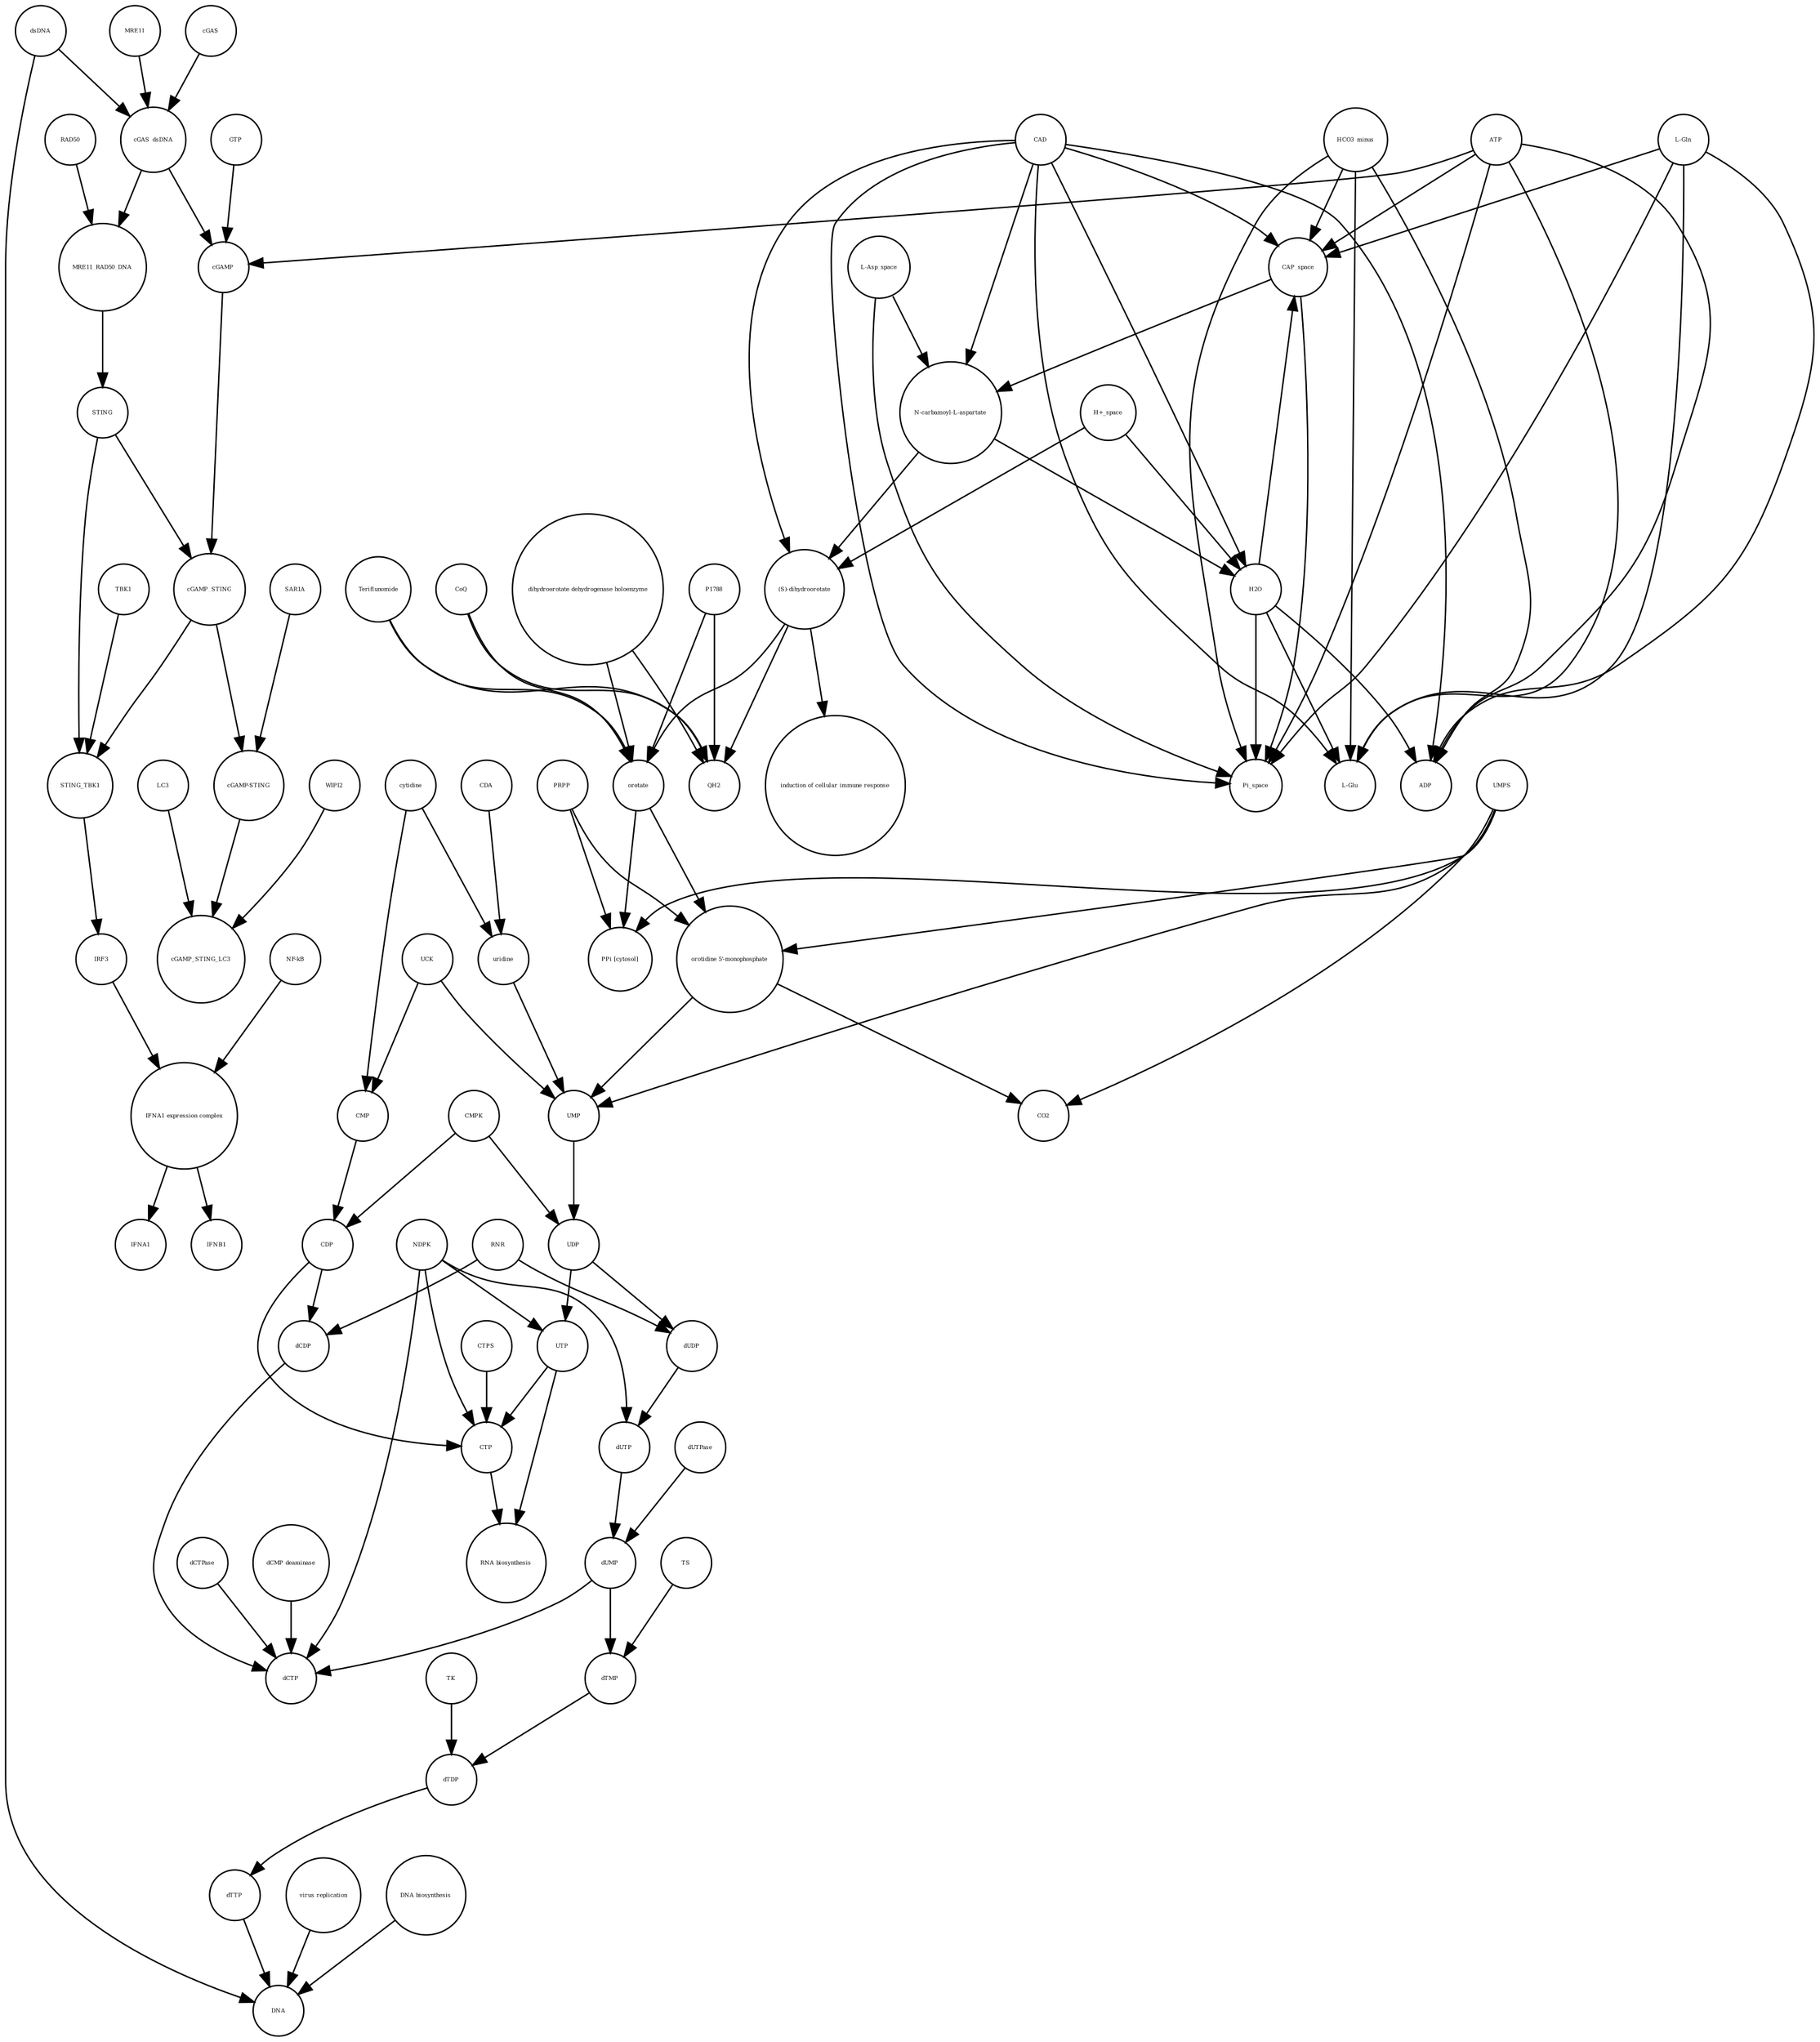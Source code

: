 strict digraph  {
UTP [annotation="", bipartite=0, cls="simple chemical", fontsize=4, label=UTP, shape=circle];
"RNA biosynthesis" [annotation="urn_miriam_obo.go_GO%3A0032774", bipartite=0, cls=phenotype, fontsize=4, label="RNA biosynthesis", shape=circle];
CTP [annotation="", bipartite=0, cls="simple chemical", fontsize=4, label=CTP, shape=circle];
"(S)-dihydroorotate" [annotation="", bipartite=0, cls="simple chemical", fontsize=4, label="(S)-dihydroorotate", shape=circle];
"induction of cellular immune response" [annotation="", bipartite=0, cls=phenotype, fontsize=4, label="induction of cellular immune response", shape=circle];
orotate [annotation="", bipartite=0, cls="simple chemical", fontsize=4, label=orotate, shape=circle];
"H+_space" [annotation="", bipartite=0, cls="simple chemical", fontsize=4, label="H+_space", shape=circle];
"IFNA1 expression complex" [annotation="", bipartite=0, cls=complex, fontsize=4, label="IFNA1 expression complex", shape=circle];
SAR1A [annotation="", bipartite=0, cls=macromolecule, fontsize=4, label=SAR1A, shape=circle];
cGAMP_STING_LC3 [annotation="", bipartite=0, cls=complex, fontsize=4, label=cGAMP_STING_LC3, shape=circle];
cGAS [annotation="", bipartite=0, cls=macromolecule, fontsize=4, label=cGAS, shape=circle];
NDPK [annotation="", bipartite=0, cls=macromolecule, fontsize=4, label=NDPK, shape=circle];
WIPI2 [annotation="", bipartite=0, cls=macromolecule, fontsize=4, label=WIPI2, shape=circle];
dTTP [annotation="", bipartite=0, cls="simple chemical", fontsize=4, label=dTTP, shape=circle];
dsDNA [annotation="", bipartite=0, cls="simple chemical", fontsize=4, label=dsDNA, shape=circle];
CMP [annotation="", bipartite=0, cls="simple chemical", fontsize=4, label=CMP, shape=circle];
IFNB1 [annotation="", bipartite=0, cls="nucleic acid feature", fontsize=4, label=IFNB1, shape=circle];
CAP_space [annotation="", bipartite=0, cls="simple chemical", fontsize=4, label=CAP_space, shape=circle];
MRE11 [annotation="", bipartite=0, cls="macromolecule multimer", fontsize=4, label=MRE11, shape=circle];
IRF3 [annotation="", bipartite=0, cls="macromolecule multimer", fontsize=4, label=IRF3, shape=circle];
UDP [annotation="", bipartite=0, cls="simple chemical", fontsize=4, label=UDP, shape=circle];
LC3 [annotation="", bipartite=0, cls=macromolecule, fontsize=4, label=LC3, shape=circle];
RAD50 [annotation="", bipartite=0, cls="macromolecule multimer", fontsize=4, label=RAD50, shape=circle];
Teriflunomide [annotation="", bipartite=0, cls="simple chemical", fontsize=4, label=Teriflunomide, shape=circle];
"NF-kB" [annotation="", bipartite=0, cls=complex, fontsize=4, label="NF-kB", shape=circle];
"L-Glu" [annotation="", bipartite=0, cls="simple chemical", fontsize=4, label="L-Glu", shape=circle];
UMP [annotation="", bipartite=0, cls="simple chemical", fontsize=4, label=UMP, shape=circle];
"dihydroorotate dehydrogenase holoenzyme" [annotation="", bipartite=0, cls="simple chemical", fontsize=4, label="dihydroorotate dehydrogenase holoenzyme", shape=circle];
UCK [annotation="", bipartite=0, cls=macromolecule, fontsize=4, label=UCK, shape=circle];
dUDP [annotation="", bipartite=0, cls="simple chemical", fontsize=4, label=dUDP, shape=circle];
P1788 [annotation="", bipartite=0, cls="simple chemical", fontsize=4, label=P1788, shape=circle];
CMPK [annotation="", bipartite=0, cls=macromolecule, fontsize=4, label=CMPK, shape=circle];
DNA [annotation="", bipartite=0, cls="nucleic acid feature", fontsize=4, label=DNA, shape=circle];
CO2 [annotation="", bipartite=0, cls="simple chemical", fontsize=4, label=CO2, shape=circle];
"virus replication" [annotation="", bipartite=0, cls=phenotype, fontsize=4, label="virus replication", shape=circle];
dCTPase [annotation="", bipartite=0, cls=macromolecule, fontsize=4, label=dCTPase, shape=circle];
"dCMP deaminase" [annotation="", bipartite=0, cls=macromolecule, fontsize=4, label="dCMP deaminase", shape=circle];
CDA [annotation="", bipartite=0, cls=macromolecule, fontsize=4, label=CDA, shape=circle];
dCTP [annotation="", bipartite=0, cls="simple chemical", fontsize=4, label=dCTP, shape=circle];
cGAMP [annotation="", bipartite=0, cls="simple chemical", fontsize=4, label=cGAMP, shape=circle];
"N-carbamoyl-L-aspartate" [annotation="", bipartite=0, cls="simple chemical", fontsize=4, label="N-carbamoyl-L-aspartate", shape=circle];
PRPP [annotation="", bipartite=0, cls="simple chemical", fontsize=4, label=PRPP, shape=circle];
CoQ [annotation="", bipartite=0, cls="simple chemical", fontsize=4, label=CoQ, shape=circle];
CAD [annotation="", bipartite=0, cls=macromolecule, fontsize=4, label=CAD, shape=circle];
"L-Gln" [annotation="", bipartite=0, cls="simple chemical", fontsize=4, label="L-Gln", shape=circle];
dCDP [annotation="", bipartite=0, cls="simple chemical", fontsize=4, label=dCDP, shape=circle];
MRE11_RAD50_DNA [annotation="", bipartite=0, cls=complex, fontsize=4, label=MRE11_RAD50_DNA, shape=circle];
"L-Asp_space" [annotation="", bipartite=0, cls="simple chemical", fontsize=4, label="L-Asp_space", shape=circle];
STING_TBK1 [annotation="", bipartite=0, cls=complex, fontsize=4, label=STING_TBK1, shape=circle];
dTMP [annotation="", bipartite=0, cls="simple chemical", fontsize=4, label=dTMP, shape=circle];
uridine [annotation="", bipartite=0, cls="simple chemical", fontsize=4, label=uridine, shape=circle];
cGAS_dsDNA [annotation="", bipartite=0, cls=complex, fontsize=4, label=cGAS_dsDNA, shape=circle];
HCO3_minus [annotation="", bipartite=0, cls="simple chemical", fontsize=4, label=HCO3_minus, shape=circle];
CTPS [annotation="", bipartite=0, cls=macromolecule, fontsize=4, label=CTPS, shape=circle];
dUTP [annotation="", bipartite=0, cls="simple chemical", fontsize=4, label=dUTP, shape=circle];
TS [annotation="", bipartite=0, cls=macromolecule, fontsize=4, label=TS, shape=circle];
GTP [annotation="", bipartite=0, cls="simple chemical", fontsize=4, label=GTP, shape=circle];
cGAMP_STING [annotation="", bipartite=0, cls=complex, fontsize=4, label=cGAMP_STING, shape=circle];
"orotidine 5'-monophosphate" [annotation="", bipartite=0, cls="simple chemical", fontsize=4, label="orotidine 5'-monophosphate", shape=circle];
"DNA biosynthesis" [annotation="urn_miriam_obo.go_GO%3A0071897", bipartite=0, cls=phenotype, fontsize=4, label="DNA biosynthesis", shape=circle];
Pi_space [annotation="", bipartite=0, cls="simple chemical", fontsize=4, label=Pi_space, shape=circle];
CDP [annotation="", bipartite=0, cls="simple chemical", fontsize=4, label=CDP, shape=circle];
TK [annotation="", bipartite=0, cls=macromolecule, fontsize=4, label=TK, shape=circle];
UMPS [annotation="", bipartite=0, cls="macromolecule multimer", fontsize=4, label=UMPS, shape=circle];
cytidine [annotation="", bipartite=0, cls="simple chemical", fontsize=4, label=cytidine, shape=circle];
STING [annotation="", bipartite=0, cls="macromolecule multimer", fontsize=4, label=STING, shape=circle];
H2O [annotation="", bipartite=0, cls="simple chemical", fontsize=4, label=H2O, shape=circle];
dUMP [annotation="", bipartite=0, cls="simple chemical", fontsize=4, label=dUMP, shape=circle];
QH2 [annotation="", bipartite=0, cls="simple chemical", fontsize=4, label=QH2, shape=circle];
dTDP [annotation="", bipartite=0, cls="simple chemical", fontsize=4, label=dTDP, shape=circle];
"PPi [cytosol]" [annotation="", bipartite=0, cls="simple chemical", fontsize=4, label="PPi [cytosol]", shape=circle];
TBK1 [annotation="", bipartite=0, cls=macromolecule, fontsize=4, label=TBK1, shape=circle];
RNR [annotation="", bipartite=0, cls=macromolecule, fontsize=4, label=RNR, shape=circle];
ADP [annotation="", bipartite=0, cls="simple chemical", fontsize=4, label=ADP, shape=circle];
dUTPase [annotation="", bipartite=0, cls=macromolecule, fontsize=4, label=dUTPase, shape=circle];
"cGAMP-STING" [annotation="", bipartite=0, cls=complex, fontsize=4, label="cGAMP-STING", shape=circle];
ATP [annotation="", bipartite=0, cls="simple chemical", fontsize=4, label=ATP, shape=circle];
IFNA1 [annotation="", bipartite=0, cls="nucleic acid feature", fontsize=4, label=IFNA1, shape=circle];
UTP -> "RNA biosynthesis"  [annotation="", interaction_type="necessary stimulation"];
UTP -> CTP  [annotation="", interaction_type=production];
CTP -> "RNA biosynthesis"  [annotation="", interaction_type="necessary stimulation"];
"(S)-dihydroorotate" -> "induction of cellular immune response"  [annotation="", interaction_type="necessary stimulation"];
"(S)-dihydroorotate" -> QH2  [annotation="", interaction_type=production];
"(S)-dihydroorotate" -> orotate  [annotation="", interaction_type=production];
orotate -> "PPi [cytosol]"  [annotation="", interaction_type=production];
orotate -> "orotidine 5'-monophosphate"  [annotation="", interaction_type=production];
"H+_space" -> H2O  [annotation="", interaction_type=production];
"H+_space" -> "(S)-dihydroorotate"  [annotation="", interaction_type=production];
"IFNA1 expression complex" -> IFNA1  [annotation="", interaction_type=stimulation];
"IFNA1 expression complex" -> IFNB1  [annotation="", interaction_type=stimulation];
SAR1A -> "cGAMP-STING"  [annotation="", interaction_type=catalysis];
cGAS -> cGAS_dsDNA  [annotation="", interaction_type=production];
NDPK -> dCTP  [annotation="", interaction_type=catalysis];
NDPK -> dUTP  [annotation="", interaction_type=catalysis];
NDPK -> UTP  [annotation="", interaction_type=catalysis];
NDPK -> CTP  [annotation="", interaction_type=catalysis];
WIPI2 -> cGAMP_STING_LC3  [annotation="", interaction_type=catalysis];
dTTP -> DNA  [annotation="", interaction_type=production];
dsDNA -> cGAS_dsDNA  [annotation="", interaction_type=production];
dsDNA -> DNA  [annotation="", interaction_type=production];
CMP -> CDP  [annotation="", interaction_type=production];
CAP_space -> "N-carbamoyl-L-aspartate"  [annotation="", interaction_type=production];
CAP_space -> Pi_space  [annotation="", interaction_type=production];
MRE11 -> cGAS_dsDNA  [annotation="", interaction_type=production];
IRF3 -> "IFNA1 expression complex"  [annotation="", interaction_type=production];
UDP -> UTP  [annotation="", interaction_type=production];
UDP -> dUDP  [annotation="", interaction_type=production];
LC3 -> cGAMP_STING_LC3  [annotation="", interaction_type=production];
RAD50 -> MRE11_RAD50_DNA  [annotation="", interaction_type=production];
Teriflunomide -> QH2  [annotation=urn_miriam_reactome_REACT_1698, interaction_type=inhibition];
Teriflunomide -> orotate  [annotation=urn_miriam_reactome_REACT_1698, interaction_type=inhibition];
"NF-kB" -> "IFNA1 expression complex"  [annotation="", interaction_type=production];
UMP -> UDP  [annotation="", interaction_type=production];
"dihydroorotate dehydrogenase holoenzyme" -> QH2  [annotation=urn_miriam_reactome_REACT_1698, interaction_type=catalysis];
"dihydroorotate dehydrogenase holoenzyme" -> orotate  [annotation=urn_miriam_reactome_REACT_1698, interaction_type=catalysis];
UCK -> CMP  [annotation="", interaction_type=catalysis];
UCK -> UMP  [annotation="", interaction_type=catalysis];
dUDP -> dUTP  [annotation="", interaction_type=production];
P1788 -> QH2  [annotation=urn_miriam_reactome_REACT_1698, interaction_type=inhibition];
P1788 -> orotate  [annotation=urn_miriam_reactome_REACT_1698, interaction_type=inhibition];
CMPK -> UDP  [annotation="", interaction_type=catalysis];
CMPK -> CDP  [annotation="", interaction_type=catalysis];
"virus replication" -> DNA  [annotation="", interaction_type=inhibition];
dCTPase -> dCTP  [annotation="", interaction_type=catalysis];
"dCMP deaminase" -> dCTP  [annotation="", interaction_type=catalysis];
CDA -> uridine  [annotation="", interaction_type=catalysis];
cGAMP -> cGAMP_STING  [annotation="", interaction_type=production];
"N-carbamoyl-L-aspartate" -> H2O  [annotation="", interaction_type=production];
"N-carbamoyl-L-aspartate" -> "(S)-dihydroorotate"  [annotation="", interaction_type=production];
PRPP -> "PPi [cytosol]"  [annotation="", interaction_type=production];
PRPP -> "orotidine 5'-monophosphate"  [annotation="", interaction_type=production];
CoQ -> QH2  [annotation="", interaction_type=production];
CoQ -> orotate  [annotation="", interaction_type=production];
CAD -> "N-carbamoyl-L-aspartate"  [annotation=urn_miriam_reactome_REACT_1698, interaction_type=catalysis];
CAD -> Pi_space  [annotation=urn_miriam_reactome_REACT_1698, interaction_type=catalysis];
CAD -> H2O  [annotation=urn_miriam_reactome_REACT_1698, interaction_type=catalysis];
CAD -> "(S)-dihydroorotate"  [annotation=urn_miriam_reactome_REACT_1698, interaction_type=catalysis];
CAD -> "L-Glu"  [annotation=urn_miriam_reactome_REACT_1698, interaction_type=catalysis];
CAD -> ADP  [annotation=urn_miriam_reactome_REACT_1698, interaction_type=catalysis];
CAD -> CAP_space  [annotation=urn_miriam_reactome_REACT_1698, interaction_type=catalysis];
"L-Gln" -> CAP_space  [annotation="", interaction_type=production];
"L-Gln" -> ADP  [annotation="", interaction_type=production];
"L-Gln" -> "L-Glu"  [annotation="", interaction_type=production];
"L-Gln" -> Pi_space  [annotation="", interaction_type=production];
dCDP -> dCTP  [annotation="", interaction_type=production];
MRE11_RAD50_DNA -> STING  [annotation="", interaction_type=catalysis];
"L-Asp_space" -> "N-carbamoyl-L-aspartate"  [annotation="", interaction_type=production];
"L-Asp_space" -> Pi_space  [annotation="", interaction_type=production];
STING_TBK1 -> IRF3  [annotation="", interaction_type=catalysis];
dTMP -> dTDP  [annotation="", interaction_type=production];
uridine -> UMP  [annotation="", interaction_type=production];
cGAS_dsDNA -> cGAMP  [annotation="", interaction_type=catalysis];
cGAS_dsDNA -> MRE11_RAD50_DNA  [annotation="", interaction_type=production];
HCO3_minus -> CAP_space  [annotation="", interaction_type=production];
HCO3_minus -> ADP  [annotation="", interaction_type=production];
HCO3_minus -> "L-Glu"  [annotation="", interaction_type=production];
HCO3_minus -> Pi_space  [annotation="", interaction_type=production];
CTPS -> CTP  [annotation="", interaction_type=catalysis];
dUTP -> dUMP  [annotation="", interaction_type=production];
TS -> dTMP  [annotation="", interaction_type=catalysis];
GTP -> cGAMP  [annotation="", interaction_type=production];
cGAMP_STING -> STING_TBK1  [annotation="", interaction_type=production];
cGAMP_STING -> "cGAMP-STING"  [annotation="", interaction_type=production];
"orotidine 5'-monophosphate" -> CO2  [annotation="", interaction_type=production];
"orotidine 5'-monophosphate" -> UMP  [annotation="", interaction_type=production];
"DNA biosynthesis" -> DNA  [annotation="", interaction_type=catalysis];
CDP -> dCDP  [annotation="", interaction_type=production];
CDP -> CTP  [annotation="", interaction_type=production];
TK -> dTDP  [annotation="", interaction_type=catalysis];
UMPS -> UMP  [annotation=urn_miriam_reactome_REACT_1698, interaction_type=catalysis];
UMPS -> CO2  [annotation=urn_miriam_reactome_REACT_1698, interaction_type=catalysis];
UMPS -> "PPi [cytosol]"  [annotation=urn_miriam_reactome_REACT_1698, interaction_type=catalysis];
UMPS -> "orotidine 5'-monophosphate"  [annotation=urn_miriam_reactome_REACT_1698, interaction_type=catalysis];
cytidine -> uridine  [annotation="", interaction_type=production];
cytidine -> CMP  [annotation="", interaction_type=production];
STING -> STING_TBK1  [annotation="", interaction_type=production];
STING -> cGAMP_STING  [annotation="", interaction_type=production];
H2O -> CAP_space  [annotation="", interaction_type=production];
H2O -> ADP  [annotation="", interaction_type=production];
H2O -> "L-Glu"  [annotation="", interaction_type=production];
H2O -> Pi_space  [annotation="", interaction_type=production];
dUMP -> dTMP  [annotation="", interaction_type=production];
dUMP -> dCTP  [annotation="", interaction_type=production];
dTDP -> dTTP  [annotation="", interaction_type=production];
TBK1 -> STING_TBK1  [annotation="", interaction_type=production];
RNR -> dCDP  [annotation="", interaction_type=catalysis];
RNR -> dUDP  [annotation="", interaction_type=catalysis];
dUTPase -> dUMP  [annotation="", interaction_type=catalysis];
"cGAMP-STING" -> cGAMP_STING_LC3  [annotation="", interaction_type=production];
ATP -> cGAMP  [annotation="", interaction_type=production];
ATP -> "L-Glu"  [annotation="", interaction_type=production];
ATP -> ADP  [annotation="", interaction_type=production];
ATP -> CAP_space  [annotation="", interaction_type=production];
ATP -> Pi_space  [annotation="", interaction_type=production];
}
